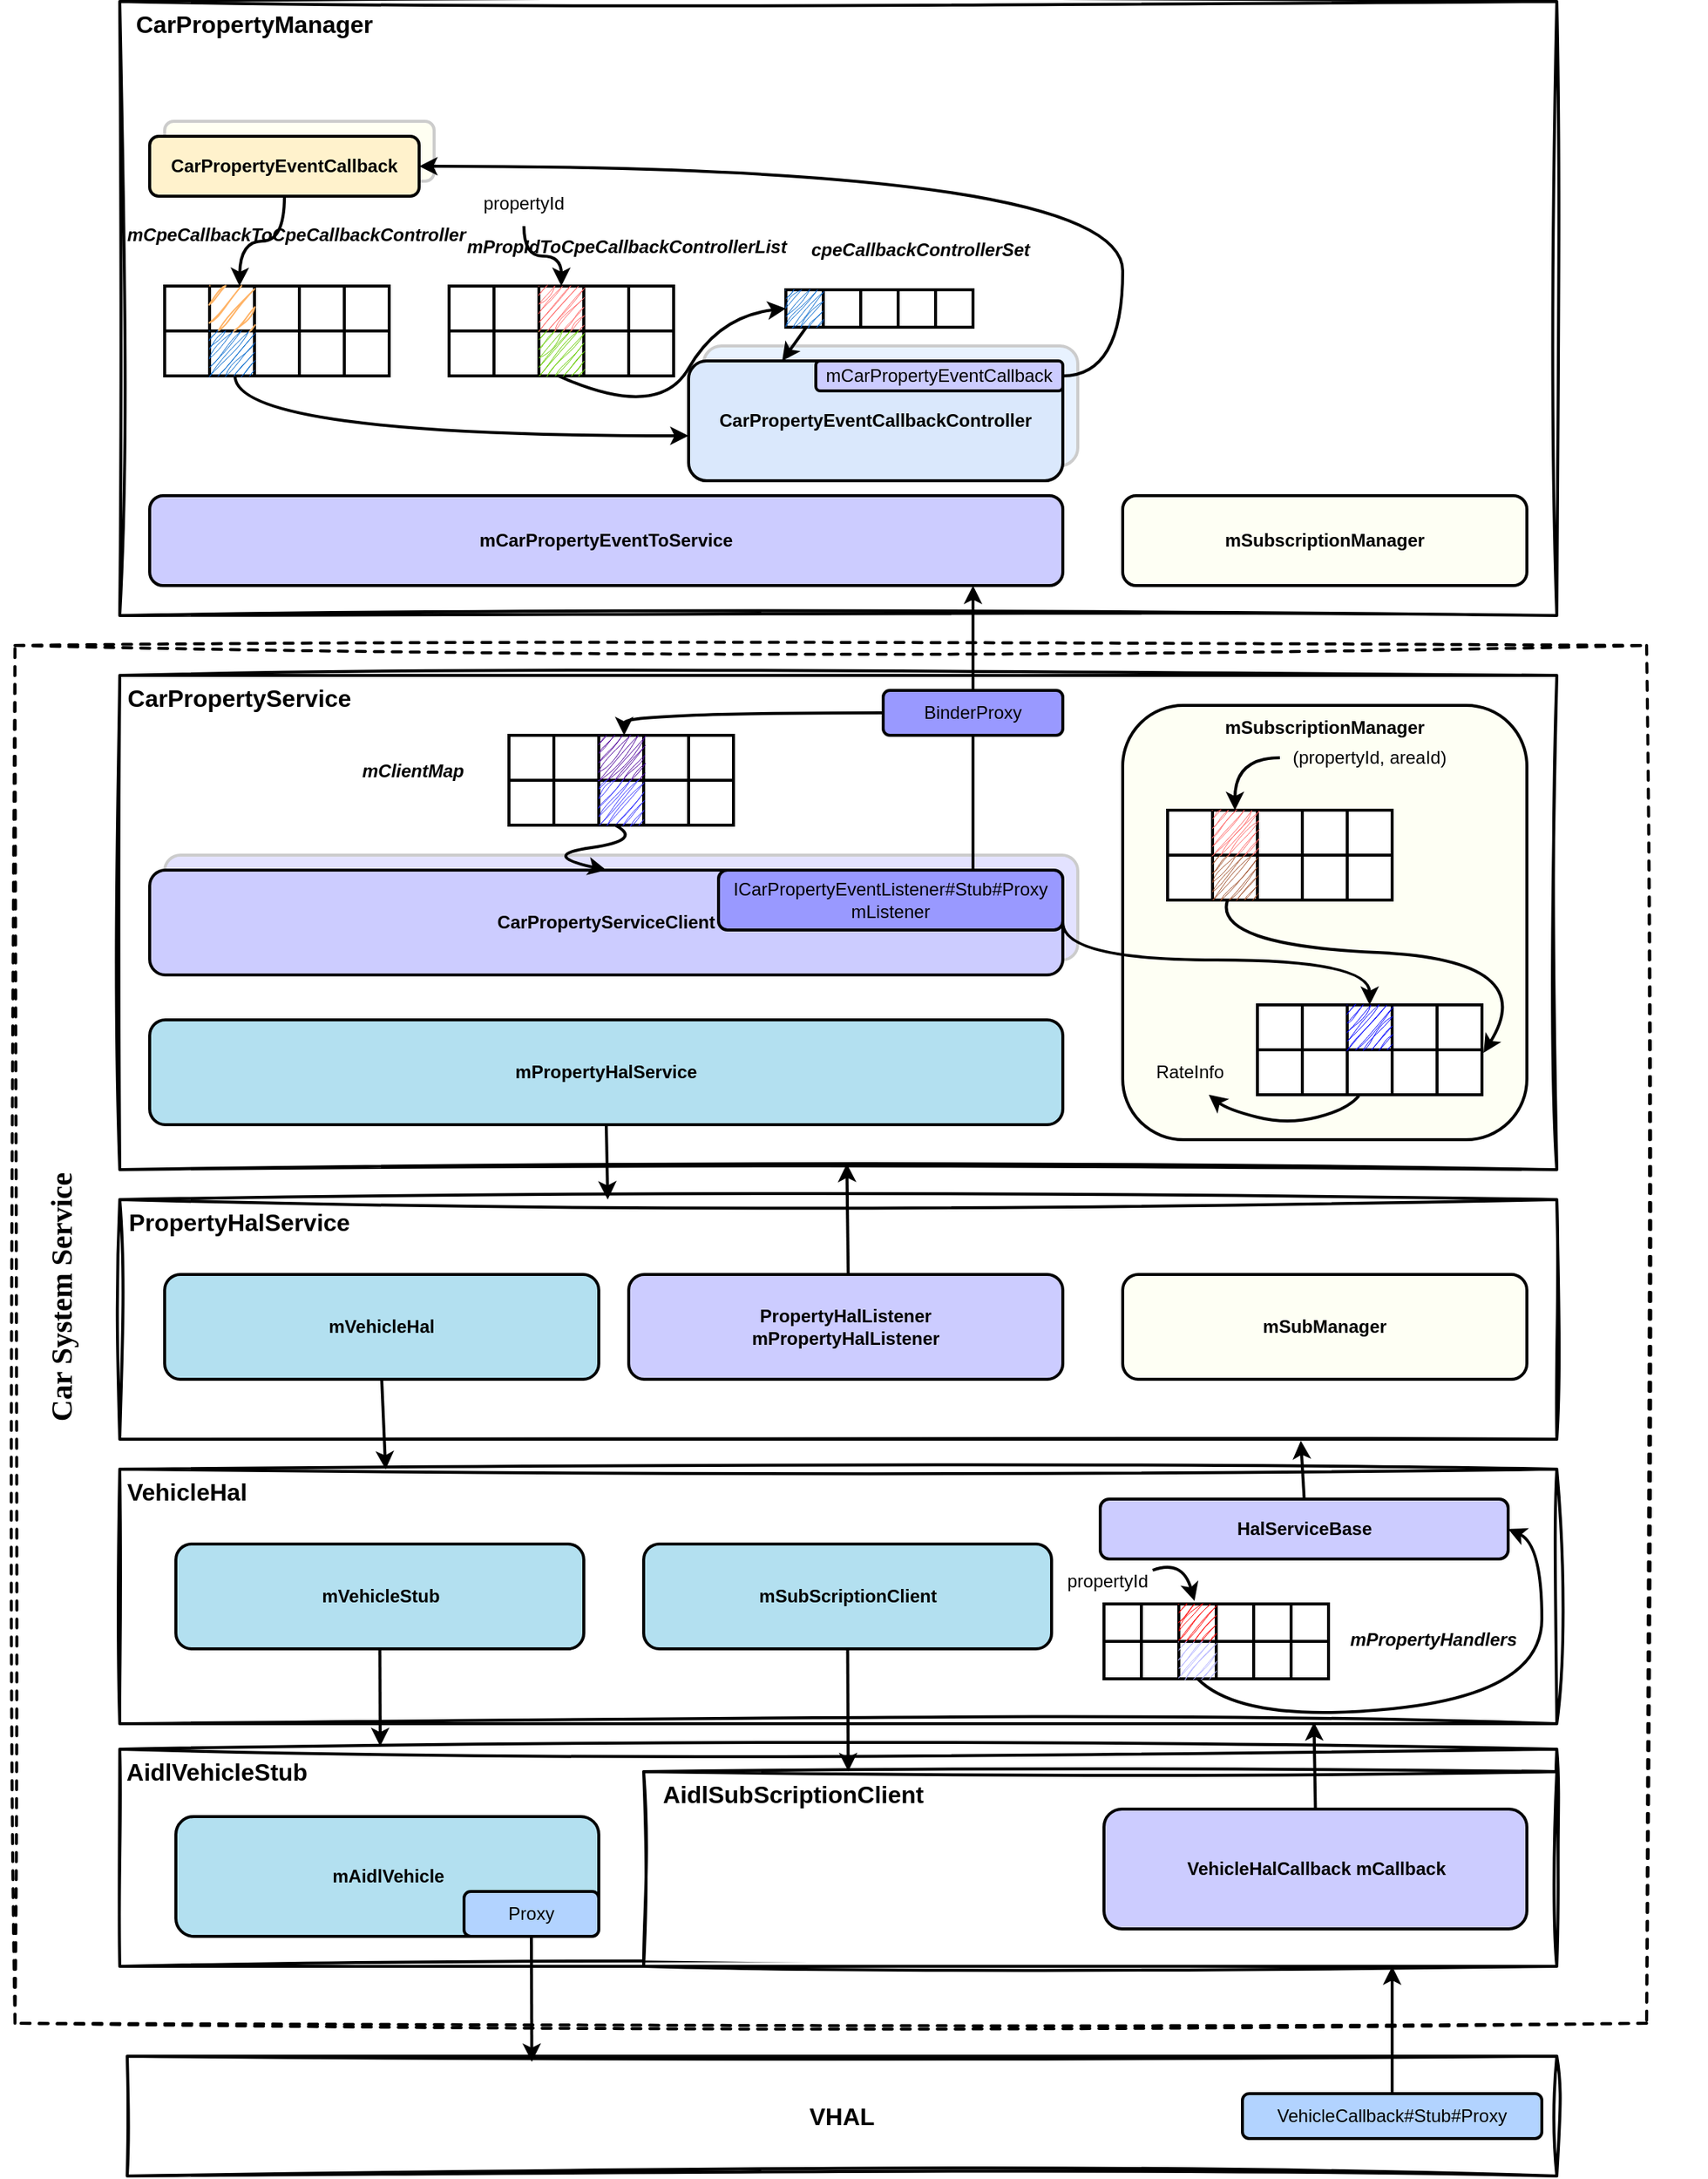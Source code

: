 <mxfile>
    <diagram id="mRYMMNfJD3ySU0g_YPGR" name="第 1 页">
        <mxGraphModel dx="2804" dy="2793" grid="1" gridSize="10" guides="1" tooltips="1" connect="1" arrows="1" fold="1" page="1" pageScale="1" pageWidth="1169" pageHeight="1654" math="0" shadow="0">
            <root>
                <mxCell id="0"/>
                <mxCell id="1" parent="0"/>
                <mxCell id="134" value="" style="rounded=0;whiteSpace=wrap;html=1;strokeWidth=2;shadow=0;sketch=1;curveFitting=1;jiggle=2;dashed=1;" parent="1" vertex="1">
                    <mxGeometry x="-30" y="320" width="1090" height="920" as="geometry"/>
                </mxCell>
                <mxCell id="2" value="" style="rounded=0;whiteSpace=wrap;html=1;strokeWidth=2;sketch=1;curveFitting=1;jiggle=2;" parent="1" vertex="1">
                    <mxGeometry x="40" y="340" width="960" height="330" as="geometry"/>
                </mxCell>
                <mxCell id="131" value="CarPropertyServiceClient" style="rounded=1;whiteSpace=wrap;html=1;strokeWidth=2;fontStyle=1;fillColor=#E3E2FF;strokeColor=#CCCCCC;" parent="1" vertex="1">
                    <mxGeometry x="70" y="460" width="610" height="70" as="geometry"/>
                </mxCell>
                <mxCell id="3" value="" style="rounded=0;whiteSpace=wrap;html=1;strokeWidth=2;glass=0;sketch=1;curveFitting=1;jiggle=2;" parent="1" vertex="1">
                    <mxGeometry x="40" y="-110" width="960" height="410" as="geometry"/>
                </mxCell>
                <mxCell id="64" value="CarPropertyEventCallback" style="rounded=1;whiteSpace=wrap;html=1;strokeWidth=2;strokeColor=#CCCCCC;fillColor=#FFFFF2;" parent="1" vertex="1">
                    <mxGeometry x="70" y="-30" width="180" height="40" as="geometry"/>
                </mxCell>
                <mxCell id="62" value="CarPropertyEventCallbackController" style="rounded=1;whiteSpace=wrap;html=1;strokeWidth=2;strokeColor=#CCCCCC;fillColor=#E8F2FF;" parent="1" vertex="1">
                    <mxGeometry x="430" y="120" width="250" height="80" as="geometry"/>
                </mxCell>
                <mxCell id="4" value="mCarPropertyEventToService" style="rounded=1;whiteSpace=wrap;html=1;strokeWidth=2;fontStyle=1;fillColor=#CCCCFF;" parent="1" vertex="1">
                    <mxGeometry x="60" y="220" width="610" height="60" as="geometry"/>
                </mxCell>
                <mxCell id="5" value="" style="shape=table;startSize=0;container=1;collapsible=0;childLayout=tableLayout;fontSize=16;strokeWidth=2;" parent="1" vertex="1">
                    <mxGeometry x="70" y="80" width="150" height="60" as="geometry"/>
                </mxCell>
                <mxCell id="6" value="" style="shape=tableRow;horizontal=0;startSize=0;swimlaneHead=0;swimlaneBody=0;strokeColor=inherit;top=0;left=0;bottom=0;right=0;collapsible=0;dropTarget=0;fillColor=none;points=[[0,0.5],[1,0.5]];portConstraint=eastwest;fontSize=16;" parent="5" vertex="1">
                    <mxGeometry width="150" height="30" as="geometry"/>
                </mxCell>
                <mxCell id="7" value="" style="shape=partialRectangle;html=1;whiteSpace=wrap;connectable=0;strokeColor=inherit;overflow=hidden;fillColor=none;top=0;left=0;bottom=0;right=0;pointerEvents=1;fontSize=16;" parent="6" vertex="1">
                    <mxGeometry width="30" height="30" as="geometry">
                        <mxRectangle width="30" height="30" as="alternateBounds"/>
                    </mxGeometry>
                </mxCell>
                <mxCell id="8" value="" style="shape=partialRectangle;html=1;whiteSpace=wrap;connectable=0;strokeColor=default;overflow=hidden;fillColor=#FFB366;top=0;left=0;bottom=0;right=0;pointerEvents=1;fontSize=16;strokeWidth=2;sketch=1;curveFitting=1;jiggle=2;" parent="6" vertex="1">
                    <mxGeometry x="30" width="30" height="30" as="geometry">
                        <mxRectangle width="30" height="30" as="alternateBounds"/>
                    </mxGeometry>
                </mxCell>
                <mxCell id="9" value="" style="shape=partialRectangle;html=1;whiteSpace=wrap;connectable=0;strokeColor=inherit;overflow=hidden;fillColor=none;top=0;left=0;bottom=0;right=0;pointerEvents=1;fontSize=16;" parent="6" vertex="1">
                    <mxGeometry x="60" width="30" height="30" as="geometry">
                        <mxRectangle width="30" height="30" as="alternateBounds"/>
                    </mxGeometry>
                </mxCell>
                <mxCell id="18" style="shape=partialRectangle;html=1;whiteSpace=wrap;connectable=0;strokeColor=inherit;overflow=hidden;fillColor=none;top=0;left=0;bottom=0;right=0;pointerEvents=1;fontSize=16;" parent="6" vertex="1">
                    <mxGeometry x="90" width="30" height="30" as="geometry">
                        <mxRectangle width="30" height="30" as="alternateBounds"/>
                    </mxGeometry>
                </mxCell>
                <mxCell id="19" style="shape=partialRectangle;html=1;whiteSpace=wrap;connectable=0;strokeColor=inherit;overflow=hidden;fillColor=none;top=0;left=0;bottom=0;right=0;pointerEvents=1;fontSize=16;" parent="6" vertex="1">
                    <mxGeometry x="120" width="30" height="30" as="geometry">
                        <mxRectangle width="30" height="30" as="alternateBounds"/>
                    </mxGeometry>
                </mxCell>
                <mxCell id="21" style="shape=tableRow;horizontal=0;startSize=0;swimlaneHead=0;swimlaneBody=0;strokeColor=inherit;top=0;left=0;bottom=0;right=0;collapsible=0;dropTarget=0;fillColor=none;points=[[0,0.5],[1,0.5]];portConstraint=eastwest;fontSize=16;" parent="5" vertex="1">
                    <mxGeometry y="30" width="150" height="30" as="geometry"/>
                </mxCell>
                <mxCell id="22" style="shape=partialRectangle;html=1;whiteSpace=wrap;connectable=0;strokeColor=inherit;overflow=hidden;fillColor=none;top=0;left=0;bottom=0;right=0;pointerEvents=1;fontSize=16;" parent="21" vertex="1">
                    <mxGeometry width="30" height="30" as="geometry">
                        <mxRectangle width="30" height="30" as="alternateBounds"/>
                    </mxGeometry>
                </mxCell>
                <mxCell id="23" style="shape=partialRectangle;html=1;whiteSpace=wrap;connectable=0;strokeColor=#6c8ebf;overflow=hidden;fillColor=#0066CC;top=0;left=0;bottom=0;right=0;pointerEvents=1;fontSize=16;sketch=1;curveFitting=1;jiggle=2;" parent="21" vertex="1">
                    <mxGeometry x="30" width="30" height="30" as="geometry">
                        <mxRectangle width="30" height="30" as="alternateBounds"/>
                    </mxGeometry>
                </mxCell>
                <mxCell id="24" style="shape=partialRectangle;html=1;whiteSpace=wrap;connectable=0;strokeColor=inherit;overflow=hidden;fillColor=none;top=0;left=0;bottom=0;right=0;pointerEvents=1;fontSize=16;" parent="21" vertex="1">
                    <mxGeometry x="60" width="30" height="30" as="geometry">
                        <mxRectangle width="30" height="30" as="alternateBounds"/>
                    </mxGeometry>
                </mxCell>
                <mxCell id="25" style="shape=partialRectangle;html=1;whiteSpace=wrap;connectable=0;strokeColor=inherit;overflow=hidden;fillColor=none;top=0;left=0;bottom=0;right=0;pointerEvents=1;fontSize=16;" parent="21" vertex="1">
                    <mxGeometry x="90" width="30" height="30" as="geometry">
                        <mxRectangle width="30" height="30" as="alternateBounds"/>
                    </mxGeometry>
                </mxCell>
                <mxCell id="26" style="shape=partialRectangle;html=1;whiteSpace=wrap;connectable=0;strokeColor=inherit;overflow=hidden;fillColor=none;top=0;left=0;bottom=0;right=0;pointerEvents=1;fontSize=16;" parent="21" vertex="1">
                    <mxGeometry x="120" width="30" height="30" as="geometry">
                        <mxRectangle width="30" height="30" as="alternateBounds"/>
                    </mxGeometry>
                </mxCell>
                <mxCell id="27" value="" style="shape=table;startSize=0;container=1;collapsible=0;childLayout=tableLayout;fontSize=16;strokeWidth=2;" parent="1" vertex="1">
                    <mxGeometry x="260" y="80" width="150" height="60" as="geometry"/>
                </mxCell>
                <mxCell id="28" value="" style="shape=tableRow;horizontal=0;startSize=0;swimlaneHead=0;swimlaneBody=0;strokeColor=inherit;top=0;left=0;bottom=0;right=0;collapsible=0;dropTarget=0;fillColor=none;points=[[0,0.5],[1,0.5]];portConstraint=eastwest;fontSize=16;" parent="27" vertex="1">
                    <mxGeometry width="150" height="30" as="geometry"/>
                </mxCell>
                <mxCell id="29" value="" style="shape=partialRectangle;html=1;whiteSpace=wrap;connectable=0;strokeColor=inherit;overflow=hidden;fillColor=none;top=0;left=0;bottom=0;right=0;pointerEvents=1;fontSize=16;" parent="28" vertex="1">
                    <mxGeometry width="30" height="30" as="geometry">
                        <mxRectangle width="30" height="30" as="alternateBounds"/>
                    </mxGeometry>
                </mxCell>
                <mxCell id="30" value="" style="shape=partialRectangle;html=1;whiteSpace=wrap;connectable=0;strokeColor=inherit;overflow=hidden;fillColor=none;top=0;left=0;bottom=0;right=0;pointerEvents=1;fontSize=16;" parent="28" vertex="1">
                    <mxGeometry x="30" width="30" height="30" as="geometry">
                        <mxRectangle width="30" height="30" as="alternateBounds"/>
                    </mxGeometry>
                </mxCell>
                <mxCell id="31" value="" style="shape=partialRectangle;html=1;whiteSpace=wrap;connectable=0;strokeColor=#000000;overflow=hidden;fillColor=#FF6666;top=0;left=0;bottom=0;right=0;pointerEvents=1;fontSize=16;sketch=1;curveFitting=1;jiggle=2;" parent="28" vertex="1">
                    <mxGeometry x="60" width="30" height="30" as="geometry">
                        <mxRectangle width="30" height="30" as="alternateBounds"/>
                    </mxGeometry>
                </mxCell>
                <mxCell id="32" style="shape=partialRectangle;html=1;whiteSpace=wrap;connectable=0;strokeColor=inherit;overflow=hidden;fillColor=none;top=0;left=0;bottom=0;right=0;pointerEvents=1;fontSize=16;" parent="28" vertex="1">
                    <mxGeometry x="90" width="30" height="30" as="geometry">
                        <mxRectangle width="30" height="30" as="alternateBounds"/>
                    </mxGeometry>
                </mxCell>
                <mxCell id="33" style="shape=partialRectangle;html=1;whiteSpace=wrap;connectable=0;strokeColor=inherit;overflow=hidden;fillColor=none;top=0;left=0;bottom=0;right=0;pointerEvents=1;fontSize=16;" parent="28" vertex="1">
                    <mxGeometry x="120" width="30" height="30" as="geometry">
                        <mxRectangle width="30" height="30" as="alternateBounds"/>
                    </mxGeometry>
                </mxCell>
                <mxCell id="34" style="shape=tableRow;horizontal=0;startSize=0;swimlaneHead=0;swimlaneBody=0;strokeColor=inherit;top=0;left=0;bottom=0;right=0;collapsible=0;dropTarget=0;fillColor=none;points=[[0,0.5],[1,0.5]];portConstraint=eastwest;fontSize=16;" parent="27" vertex="1">
                    <mxGeometry y="30" width="150" height="30" as="geometry"/>
                </mxCell>
                <mxCell id="35" style="shape=partialRectangle;html=1;whiteSpace=wrap;connectable=0;strokeColor=inherit;overflow=hidden;fillColor=none;top=0;left=0;bottom=0;right=0;pointerEvents=1;fontSize=16;" parent="34" vertex="1">
                    <mxGeometry width="30" height="30" as="geometry">
                        <mxRectangle width="30" height="30" as="alternateBounds"/>
                    </mxGeometry>
                </mxCell>
                <mxCell id="36" style="shape=partialRectangle;html=1;whiteSpace=wrap;connectable=0;strokeColor=inherit;overflow=hidden;fillColor=none;top=0;left=0;bottom=0;right=0;pointerEvents=1;fontSize=16;" parent="34" vertex="1">
                    <mxGeometry x="30" width="30" height="30" as="geometry">
                        <mxRectangle width="30" height="30" as="alternateBounds"/>
                    </mxGeometry>
                </mxCell>
                <mxCell id="37" style="shape=partialRectangle;html=1;whiteSpace=wrap;connectable=0;strokeColor=inherit;overflow=hidden;fillColor=#66CC00;top=0;left=0;bottom=0;right=0;pointerEvents=1;fontSize=16;sketch=1;curveFitting=1;jiggle=2;" parent="34" vertex="1">
                    <mxGeometry x="60" width="30" height="30" as="geometry">
                        <mxRectangle width="30" height="30" as="alternateBounds"/>
                    </mxGeometry>
                </mxCell>
                <mxCell id="38" style="shape=partialRectangle;html=1;whiteSpace=wrap;connectable=0;strokeColor=inherit;overflow=hidden;fillColor=none;top=0;left=0;bottom=0;right=0;pointerEvents=1;fontSize=16;" parent="34" vertex="1">
                    <mxGeometry x="90" width="30" height="30" as="geometry">
                        <mxRectangle width="30" height="30" as="alternateBounds"/>
                    </mxGeometry>
                </mxCell>
                <mxCell id="39" style="shape=partialRectangle;html=1;whiteSpace=wrap;connectable=0;strokeColor=inherit;overflow=hidden;fillColor=none;top=0;left=0;bottom=0;right=0;pointerEvents=1;fontSize=16;" parent="34" vertex="1">
                    <mxGeometry x="120" width="30" height="30" as="geometry">
                        <mxRectangle width="30" height="30" as="alternateBounds"/>
                    </mxGeometry>
                </mxCell>
                <mxCell id="40" value="" style="shape=table;startSize=0;container=1;collapsible=0;childLayout=tableLayout;fontSize=16;strokeWidth=2;" parent="1" vertex="1">
                    <mxGeometry x="485" y="82.5" width="125" height="25" as="geometry"/>
                </mxCell>
                <mxCell id="41" value="" style="shape=tableRow;horizontal=0;startSize=0;swimlaneHead=0;swimlaneBody=0;strokeColor=inherit;top=0;left=0;bottom=0;right=0;collapsible=0;dropTarget=0;fillColor=none;points=[[0,0.5],[1,0.5]];portConstraint=eastwest;fontSize=16;" parent="40" vertex="1">
                    <mxGeometry width="125" height="25" as="geometry"/>
                </mxCell>
                <mxCell id="42" value="" style="shape=partialRectangle;html=1;whiteSpace=wrap;connectable=0;strokeColor=#6c8ebf;overflow=hidden;fillColor=#0066CC;top=0;left=0;bottom=0;right=0;pointerEvents=1;fontSize=16;sketch=1;curveFitting=1;jiggle=2;" parent="41" vertex="1">
                    <mxGeometry width="25" height="25" as="geometry">
                        <mxRectangle width="25" height="25" as="alternateBounds"/>
                    </mxGeometry>
                </mxCell>
                <mxCell id="43" value="" style="shape=partialRectangle;html=1;whiteSpace=wrap;connectable=0;strokeColor=inherit;overflow=hidden;fillColor=none;top=0;left=0;bottom=0;right=0;pointerEvents=1;fontSize=16;" parent="41" vertex="1">
                    <mxGeometry x="25" width="25" height="25" as="geometry">
                        <mxRectangle width="25" height="25" as="alternateBounds"/>
                    </mxGeometry>
                </mxCell>
                <mxCell id="44" value="" style="shape=partialRectangle;html=1;whiteSpace=wrap;connectable=0;strokeColor=inherit;overflow=hidden;fillColor=none;top=0;left=0;bottom=0;right=0;pointerEvents=1;fontSize=16;" parent="41" vertex="1">
                    <mxGeometry x="50" width="25" height="25" as="geometry">
                        <mxRectangle width="25" height="25" as="alternateBounds"/>
                    </mxGeometry>
                </mxCell>
                <mxCell id="45" style="shape=partialRectangle;html=1;whiteSpace=wrap;connectable=0;strokeColor=inherit;overflow=hidden;fillColor=none;top=0;left=0;bottom=0;right=0;pointerEvents=1;fontSize=16;" parent="41" vertex="1">
                    <mxGeometry x="75" width="25" height="25" as="geometry">
                        <mxRectangle width="25" height="25" as="alternateBounds"/>
                    </mxGeometry>
                </mxCell>
                <mxCell id="46" style="shape=partialRectangle;html=1;whiteSpace=wrap;connectable=0;strokeColor=inherit;overflow=hidden;fillColor=none;top=0;left=0;bottom=0;right=0;pointerEvents=1;fontSize=16;" parent="41" vertex="1">
                    <mxGeometry x="100" width="25" height="25" as="geometry">
                        <mxRectangle width="25" height="25" as="alternateBounds"/>
                    </mxGeometry>
                </mxCell>
                <mxCell id="67" style="edgeStyle=orthogonalEdgeStyle;html=1;exitX=1;exitY=0.5;exitDx=0;exitDy=0;entryX=1;entryY=0.5;entryDx=0;entryDy=0;curved=1;strokeWidth=2;" parent="1" source="202" target="54" edge="1">
                    <mxGeometry relative="1" as="geometry">
                        <Array as="points">
                            <mxPoint x="710" y="140"/>
                            <mxPoint x="710"/>
                        </Array>
                    </mxGeometry>
                </mxCell>
                <mxCell id="53" value="CarPropertyEventCallbackController" style="rounded=1;whiteSpace=wrap;html=1;strokeWidth=2;shadow=0;fillColor=#dae8fc;strokeColor=#000000;fontStyle=1" parent="1" vertex="1">
                    <mxGeometry x="420" y="130" width="250" height="80" as="geometry"/>
                </mxCell>
                <mxCell id="54" value="CarPropertyEventCallback" style="rounded=1;whiteSpace=wrap;html=1;strokeWidth=2;fillColor=#fff2cc;strokeColor=#000000;fontStyle=1" parent="1" vertex="1">
                    <mxGeometry x="60" y="-20" width="180" height="40" as="geometry"/>
                </mxCell>
                <mxCell id="55" style="edgeStyle=orthogonalEdgeStyle;html=1;exitX=0.5;exitY=1;exitDx=0;exitDy=0;curved=1;strokeWidth=2;" parent="1" source="54" edge="1">
                    <mxGeometry relative="1" as="geometry">
                        <mxPoint x="120" y="80" as="targetPoint"/>
                    </mxGeometry>
                </mxCell>
                <mxCell id="57" value="" style="endArrow=classic;html=1;edgeStyle=orthogonalEdgeStyle;curved=1;strokeWidth=2;" parent="1" edge="1">
                    <mxGeometry width="50" height="50" relative="1" as="geometry">
                        <mxPoint x="117" y="140" as="sourcePoint"/>
                        <mxPoint x="420" y="180" as="targetPoint"/>
                        <Array as="points">
                            <mxPoint x="117" y="180"/>
                        </Array>
                    </mxGeometry>
                </mxCell>
                <mxCell id="58" value="" style="curved=1;endArrow=classic;html=1;entryX=0;entryY=0.5;entryDx=0;entryDy=0;strokeWidth=2;" parent="1" target="41" edge="1">
                    <mxGeometry width="50" height="50" relative="1" as="geometry">
                        <mxPoint x="333" y="140" as="sourcePoint"/>
                        <mxPoint x="870" y="330" as="targetPoint"/>
                        <Array as="points">
                            <mxPoint x="400" y="170"/>
                            <mxPoint x="440" y="100"/>
                        </Array>
                    </mxGeometry>
                </mxCell>
                <mxCell id="61" style="edgeStyle=orthogonalEdgeStyle;html=1;exitX=0.5;exitY=1;exitDx=0;exitDy=0;entryX=0.5;entryY=0;entryDx=0;entryDy=0;strokeWidth=2;curved=1;" parent="1" source="60" target="27" edge="1">
                    <mxGeometry relative="1" as="geometry"/>
                </mxCell>
                <mxCell id="60" value="propertyId" style="text;html=1;align=center;verticalAlign=middle;whiteSpace=wrap;rounded=0;fontSize=12;" parent="1" vertex="1">
                    <mxGeometry x="280" y="10" width="60" height="30" as="geometry"/>
                </mxCell>
                <mxCell id="69" value="CarPropertyServiceClient" style="rounded=1;whiteSpace=wrap;html=1;strokeWidth=2;fontStyle=1;fillColor=#CCCCFF;" parent="1" vertex="1">
                    <mxGeometry x="60" y="470" width="610" height="70" as="geometry"/>
                </mxCell>
                <mxCell id="71" value="" style="rounded=1;whiteSpace=wrap;html=1;strokeWidth=2;fillColor=#FEFFF4;" parent="1" vertex="1">
                    <mxGeometry x="710" y="360" width="270" height="290" as="geometry"/>
                </mxCell>
                <mxCell id="72" value="mSubscriptionManager" style="rounded=1;whiteSpace=wrap;html=1;strokeWidth=2;fontStyle=1;fillColor=#FEFFF4;" parent="1" vertex="1">
                    <mxGeometry x="710" y="220" width="270" height="60" as="geometry"/>
                </mxCell>
                <mxCell id="73" value="&lt;span style=&quot;color: rgb(0, 0, 0);&quot;&gt;mSubscriptionManager&lt;/span&gt;" style="text;html=1;align=center;verticalAlign=middle;whiteSpace=wrap;rounded=0;fontStyle=1" parent="1" vertex="1">
                    <mxGeometry x="765" y="360" width="160" height="30" as="geometry"/>
                </mxCell>
                <mxCell id="74" value="" style="shape=table;startSize=0;container=1;collapsible=0;childLayout=tableLayout;fontSize=16;strokeWidth=2;" parent="1" vertex="1">
                    <mxGeometry x="740" y="430" width="150" height="60" as="geometry"/>
                </mxCell>
                <mxCell id="75" value="" style="shape=tableRow;horizontal=0;startSize=0;swimlaneHead=0;swimlaneBody=0;strokeColor=inherit;top=0;left=0;bottom=0;right=0;collapsible=0;dropTarget=0;fillColor=none;points=[[0,0.5],[1,0.5]];portConstraint=eastwest;fontSize=16;" parent="74" vertex="1">
                    <mxGeometry width="150" height="30" as="geometry"/>
                </mxCell>
                <mxCell id="76" value="" style="shape=partialRectangle;html=1;whiteSpace=wrap;connectable=0;strokeColor=inherit;overflow=hidden;fillColor=none;top=0;left=0;bottom=0;right=0;pointerEvents=1;fontSize=16;" parent="75" vertex="1">
                    <mxGeometry width="30" height="30" as="geometry">
                        <mxRectangle width="30" height="30" as="alternateBounds"/>
                    </mxGeometry>
                </mxCell>
                <mxCell id="77" value="&lt;span style=&quot;font-family: monospace; font-size: 0px; text-align: start; text-wrap-mode: nowrap;&quot;&gt;%3CmxGraphModel%3E%3Croot%3E%3CmxCell%20id%3D%220%22%2F%3E%3CmxCell%20id%3D%221%22%20parent%3D%220%22%2F%3E%3CmxCell%20id%3D%222%22%20value%3D%22%22%20style%3D%22shape%3DpartialRectangle%3Bhtml%3D1%3BwhiteSpace%3Dwrap%3Bconnectable%3D0%3BstrokeColor%3D%23000000%3Boverflow%3Dhidden%3BfillColor%3D%23FF6666%3Btop%3D0%3Bleft%3D0%3Bbottom%3D0%3Bright%3D0%3BpointerEvents%3D1%3BfontSize%3D16%3Bsketch%3D1%3BcurveFitting%3D1%3Bjiggle%3D2%3B%22%20vertex%3D%221%22%20parent%3D%221%22%3E%3CmxGeometry%20x%3D%22320%22%20y%3D%2280%22%20width%3D%2230%22%20height%3D%2230%22%20as%3D%22geometry%22%3E%3CmxRectangle%20width%3D%2230%22%20height%3D%2230%22%20as%3D%22alternateBounds%22%2F%3E%3C%2FmxGeometry%3E%3C%2FmxCell%3E%3C%2Froot%3E%3C%2FmxGraphModel%3E&lt;/span&gt;" style="shape=partialRectangle;html=1;whiteSpace=wrap;connectable=0;strokeColor=inherit;overflow=hidden;fillColor=#FF6666;top=0;left=0;bottom=0;right=0;pointerEvents=1;fontSize=16;sketch=1;curveFitting=1;jiggle=2;" parent="75" vertex="1">
                    <mxGeometry x="30" width="30" height="30" as="geometry">
                        <mxRectangle width="30" height="30" as="alternateBounds"/>
                    </mxGeometry>
                </mxCell>
                <mxCell id="78" value="" style="shape=partialRectangle;html=1;whiteSpace=wrap;connectable=0;strokeColor=inherit;overflow=hidden;fillColor=none;top=0;left=0;bottom=0;right=0;pointerEvents=1;fontSize=16;" parent="75" vertex="1">
                    <mxGeometry x="60" width="30" height="30" as="geometry">
                        <mxRectangle width="30" height="30" as="alternateBounds"/>
                    </mxGeometry>
                </mxCell>
                <mxCell id="79" style="shape=partialRectangle;html=1;whiteSpace=wrap;connectable=0;strokeColor=inherit;overflow=hidden;fillColor=none;top=0;left=0;bottom=0;right=0;pointerEvents=1;fontSize=16;" parent="75" vertex="1">
                    <mxGeometry x="90" width="30" height="30" as="geometry">
                        <mxRectangle width="30" height="30" as="alternateBounds"/>
                    </mxGeometry>
                </mxCell>
                <mxCell id="80" style="shape=partialRectangle;html=1;whiteSpace=wrap;connectable=0;strokeColor=inherit;overflow=hidden;fillColor=none;top=0;left=0;bottom=0;right=0;pointerEvents=1;fontSize=16;" parent="75" vertex="1">
                    <mxGeometry x="120" width="30" height="30" as="geometry">
                        <mxRectangle width="30" height="30" as="alternateBounds"/>
                    </mxGeometry>
                </mxCell>
                <mxCell id="81" style="shape=tableRow;horizontal=0;startSize=0;swimlaneHead=0;swimlaneBody=0;strokeColor=inherit;top=0;left=0;bottom=0;right=0;collapsible=0;dropTarget=0;fillColor=none;points=[[0,0.5],[1,0.5]];portConstraint=eastwest;fontSize=16;" parent="74" vertex="1">
                    <mxGeometry y="30" width="150" height="30" as="geometry"/>
                </mxCell>
                <mxCell id="82" style="shape=partialRectangle;html=1;whiteSpace=wrap;connectable=0;strokeColor=inherit;overflow=hidden;fillColor=none;top=0;left=0;bottom=0;right=0;pointerEvents=1;fontSize=16;" parent="81" vertex="1">
                    <mxGeometry width="30" height="30" as="geometry">
                        <mxRectangle width="30" height="30" as="alternateBounds"/>
                    </mxGeometry>
                </mxCell>
                <mxCell id="83" style="shape=partialRectangle;html=1;whiteSpace=wrap;connectable=0;strokeColor=#6D1F00;overflow=hidden;fillColor=#a0522d;top=0;left=0;bottom=0;right=0;pointerEvents=1;fontSize=16;fontColor=#ffffff;sketch=1;curveFitting=1;jiggle=2;" parent="81" vertex="1">
                    <mxGeometry x="30" width="30" height="30" as="geometry">
                        <mxRectangle width="30" height="30" as="alternateBounds"/>
                    </mxGeometry>
                </mxCell>
                <mxCell id="84" style="shape=partialRectangle;html=1;whiteSpace=wrap;connectable=0;strokeColor=inherit;overflow=hidden;fillColor=none;top=0;left=0;bottom=0;right=0;pointerEvents=1;fontSize=16;" parent="81" vertex="1">
                    <mxGeometry x="60" width="30" height="30" as="geometry">
                        <mxRectangle width="30" height="30" as="alternateBounds"/>
                    </mxGeometry>
                </mxCell>
                <mxCell id="85" style="shape=partialRectangle;html=1;whiteSpace=wrap;connectable=0;strokeColor=inherit;overflow=hidden;fillColor=none;top=0;left=0;bottom=0;right=0;pointerEvents=1;fontSize=16;" parent="81" vertex="1">
                    <mxGeometry x="90" width="30" height="30" as="geometry">
                        <mxRectangle width="30" height="30" as="alternateBounds"/>
                    </mxGeometry>
                </mxCell>
                <mxCell id="86" style="shape=partialRectangle;html=1;whiteSpace=wrap;connectable=0;strokeColor=inherit;overflow=hidden;fillColor=none;top=0;left=0;bottom=0;right=0;pointerEvents=1;fontSize=16;" parent="81" vertex="1">
                    <mxGeometry x="120" width="30" height="30" as="geometry">
                        <mxRectangle width="30" height="30" as="alternateBounds"/>
                    </mxGeometry>
                </mxCell>
                <mxCell id="87" value="" style="shape=table;startSize=0;container=1;collapsible=0;childLayout=tableLayout;fontSize=16;strokeWidth=2;" parent="1" vertex="1">
                    <mxGeometry x="800" y="560" width="150" height="60" as="geometry"/>
                </mxCell>
                <mxCell id="88" value="" style="shape=tableRow;horizontal=0;startSize=0;swimlaneHead=0;swimlaneBody=0;strokeColor=inherit;top=0;left=0;bottom=0;right=0;collapsible=0;dropTarget=0;fillColor=none;points=[[0,0.5],[1,0.5]];portConstraint=eastwest;fontSize=16;" parent="87" vertex="1">
                    <mxGeometry width="150" height="30" as="geometry"/>
                </mxCell>
                <mxCell id="89" value="" style="shape=partialRectangle;html=1;whiteSpace=wrap;connectable=0;strokeColor=inherit;overflow=hidden;fillColor=none;top=0;left=0;bottom=0;right=0;pointerEvents=1;fontSize=16;" parent="88" vertex="1">
                    <mxGeometry width="30" height="30" as="geometry">
                        <mxRectangle width="30" height="30" as="alternateBounds"/>
                    </mxGeometry>
                </mxCell>
                <mxCell id="90" value="" style="shape=partialRectangle;html=1;whiteSpace=wrap;connectable=0;strokeColor=inherit;overflow=hidden;fillColor=none;top=0;left=0;bottom=0;right=0;pointerEvents=1;fontSize=16;" parent="88" vertex="1">
                    <mxGeometry x="30" width="30" height="30" as="geometry">
                        <mxRectangle width="30" height="30" as="alternateBounds"/>
                    </mxGeometry>
                </mxCell>
                <mxCell id="91" value="" style="shape=partialRectangle;html=1;whiteSpace=wrap;connectable=0;strokeColor=#432D57;overflow=hidden;fillColor=#0000FF;top=0;left=0;bottom=0;right=0;pointerEvents=1;fontSize=16;fontColor=#ffffff;sketch=1;curveFitting=1;jiggle=2;" parent="88" vertex="1">
                    <mxGeometry x="60" width="30" height="30" as="geometry">
                        <mxRectangle width="30" height="30" as="alternateBounds"/>
                    </mxGeometry>
                </mxCell>
                <mxCell id="92" style="shape=partialRectangle;html=1;whiteSpace=wrap;connectable=0;strokeColor=inherit;overflow=hidden;fillColor=none;top=0;left=0;bottom=0;right=0;pointerEvents=1;fontSize=16;" parent="88" vertex="1">
                    <mxGeometry x="90" width="30" height="30" as="geometry">
                        <mxRectangle width="30" height="30" as="alternateBounds"/>
                    </mxGeometry>
                </mxCell>
                <mxCell id="93" style="shape=partialRectangle;html=1;whiteSpace=wrap;connectable=0;strokeColor=inherit;overflow=hidden;fillColor=none;top=0;left=0;bottom=0;right=0;pointerEvents=1;fontSize=16;" parent="88" vertex="1">
                    <mxGeometry x="120" width="30" height="30" as="geometry">
                        <mxRectangle width="30" height="30" as="alternateBounds"/>
                    </mxGeometry>
                </mxCell>
                <mxCell id="94" style="shape=tableRow;horizontal=0;startSize=0;swimlaneHead=0;swimlaneBody=0;strokeColor=inherit;top=0;left=0;bottom=0;right=0;collapsible=0;dropTarget=0;fillColor=none;points=[[0,0.5],[1,0.5]];portConstraint=eastwest;fontSize=16;" parent="87" vertex="1">
                    <mxGeometry y="30" width="150" height="30" as="geometry"/>
                </mxCell>
                <mxCell id="95" style="shape=partialRectangle;html=1;whiteSpace=wrap;connectable=0;strokeColor=inherit;overflow=hidden;fillColor=none;top=0;left=0;bottom=0;right=0;pointerEvents=1;fontSize=16;" parent="94" vertex="1">
                    <mxGeometry width="30" height="30" as="geometry">
                        <mxRectangle width="30" height="30" as="alternateBounds"/>
                    </mxGeometry>
                </mxCell>
                <mxCell id="96" style="shape=partialRectangle;html=1;whiteSpace=wrap;connectable=0;strokeColor=inherit;overflow=hidden;fillColor=none;top=0;left=0;bottom=0;right=0;pointerEvents=1;fontSize=16;" parent="94" vertex="1">
                    <mxGeometry x="30" width="30" height="30" as="geometry">
                        <mxRectangle width="30" height="30" as="alternateBounds"/>
                    </mxGeometry>
                </mxCell>
                <mxCell id="97" style="shape=partialRectangle;html=1;whiteSpace=wrap;connectable=0;strokeColor=inherit;overflow=hidden;fillColor=none;top=0;left=0;bottom=0;right=0;pointerEvents=1;fontSize=16;" parent="94" vertex="1">
                    <mxGeometry x="60" width="30" height="30" as="geometry">
                        <mxRectangle width="30" height="30" as="alternateBounds"/>
                    </mxGeometry>
                </mxCell>
                <mxCell id="98" style="shape=partialRectangle;html=1;whiteSpace=wrap;connectable=0;strokeColor=inherit;overflow=hidden;fillColor=none;top=0;left=0;bottom=0;right=0;pointerEvents=1;fontSize=16;" parent="94" vertex="1">
                    <mxGeometry x="90" width="30" height="30" as="geometry">
                        <mxRectangle width="30" height="30" as="alternateBounds"/>
                    </mxGeometry>
                </mxCell>
                <mxCell id="99" style="shape=partialRectangle;html=1;whiteSpace=wrap;connectable=0;strokeColor=inherit;overflow=hidden;fillColor=none;top=0;left=0;bottom=0;right=0;pointerEvents=1;fontSize=16;" parent="94" vertex="1">
                    <mxGeometry x="120" width="30" height="30" as="geometry">
                        <mxRectangle width="30" height="30" as="alternateBounds"/>
                    </mxGeometry>
                </mxCell>
                <mxCell id="100" value="" style="curved=1;endArrow=classic;html=1;entryX=1.007;entryY=1.067;entryDx=0;entryDy=0;strokeWidth=2;entryPerimeter=0;exitX=0.267;exitY=1;exitDx=0;exitDy=0;exitPerimeter=0;" parent="1" source="81" target="88" edge="1">
                    <mxGeometry width="50" height="50" relative="1" as="geometry">
                        <mxPoint x="785" y="488" as="sourcePoint"/>
                        <mxPoint x="862" y="720" as="targetPoint"/>
                        <Array as="points">
                            <mxPoint x="770" y="520"/>
                            <mxPoint x="990" y="530"/>
                        </Array>
                    </mxGeometry>
                </mxCell>
                <mxCell id="101" style="edgeStyle=orthogonalEdgeStyle;html=1;exitX=1;exitY=0.5;exitDx=0;exitDy=0;entryX=0.5;entryY=0;entryDx=0;entryDy=0;curved=1;strokeWidth=2;" parent="1" source="69" target="87" edge="1">
                    <mxGeometry relative="1" as="geometry">
                        <Array as="points">
                            <mxPoint x="670" y="530"/>
                            <mxPoint x="875" y="530"/>
                        </Array>
                    </mxGeometry>
                </mxCell>
                <mxCell id="102" value="CarPropertyManager" style="text;html=1;align=center;verticalAlign=middle;whiteSpace=wrap;rounded=0;fontSize=16;fontStyle=1;fontFamily=Helvetica;" parent="1" vertex="1">
                    <mxGeometry x="50" y="-110" width="160" height="30" as="geometry"/>
                </mxCell>
                <mxCell id="103" value="CarPropertyService" style="text;html=1;align=center;verticalAlign=middle;whiteSpace=wrap;rounded=0;fontSize=16;fontStyle=1;fontFamily=Helvetica;" parent="1" vertex="1">
                    <mxGeometry x="40" y="340" width="160" height="30" as="geometry"/>
                </mxCell>
                <mxCell id="107" value="ICarPropertyEventListener#Stub#Proxy&lt;div&gt;mListener&lt;/div&gt;" style="rounded=1;whiteSpace=wrap;html=1;strokeWidth=2;fillColor=#9999FF;" parent="1" vertex="1">
                    <mxGeometry x="440" y="470" width="230" height="40" as="geometry"/>
                </mxCell>
                <mxCell id="109" value="" style="endArrow=classic;html=1;entryX=0.5;entryY=1;entryDx=0;entryDy=0;strokeWidth=2;" parent="1" edge="1">
                    <mxGeometry width="50" height="50" relative="1" as="geometry">
                        <mxPoint x="610" y="470" as="sourcePoint"/>
                        <mxPoint x="610" y="280" as="targetPoint"/>
                    </mxGeometry>
                </mxCell>
                <mxCell id="110" style="edgeStyle=orthogonalEdgeStyle;html=1;exitX=0;exitY=0.5;exitDx=0;exitDy=0;entryX=0.5;entryY=0;entryDx=0;entryDy=0;strokeWidth=2;curved=1;" parent="1" source="111" edge="1">
                    <mxGeometry relative="1" as="geometry">
                        <mxPoint x="785" y="430" as="targetPoint"/>
                        <Array as="points">
                            <mxPoint x="785" y="395"/>
                        </Array>
                    </mxGeometry>
                </mxCell>
                <mxCell id="111" value="(propertyId, areaId)" style="text;html=1;align=center;verticalAlign=middle;whiteSpace=wrap;rounded=0;fontSize=12;" parent="1" vertex="1">
                    <mxGeometry x="815" y="380" width="120" height="30" as="geometry"/>
                </mxCell>
                <mxCell id="114" value="BinderProxy" style="rounded=1;whiteSpace=wrap;html=1;strokeWidth=2;fillColor=#9999FF;" parent="1" vertex="1">
                    <mxGeometry x="550" y="350" width="120" height="30" as="geometry"/>
                </mxCell>
                <mxCell id="115" value="" style="shape=table;startSize=0;container=1;collapsible=0;childLayout=tableLayout;fontSize=16;strokeWidth=2;" parent="1" vertex="1">
                    <mxGeometry x="300" y="380" width="150" height="60" as="geometry"/>
                </mxCell>
                <mxCell id="116" value="" style="shape=tableRow;horizontal=0;startSize=0;swimlaneHead=0;swimlaneBody=0;strokeColor=inherit;top=0;left=0;bottom=0;right=0;collapsible=0;dropTarget=0;fillColor=none;points=[[0,0.5],[1,0.5]];portConstraint=eastwest;fontSize=16;" parent="115" vertex="1">
                    <mxGeometry width="150" height="30" as="geometry"/>
                </mxCell>
                <mxCell id="117" value="" style="shape=partialRectangle;html=1;whiteSpace=wrap;connectable=0;strokeColor=inherit;overflow=hidden;fillColor=none;top=0;left=0;bottom=0;right=0;pointerEvents=1;fontSize=16;" parent="116" vertex="1">
                    <mxGeometry width="30" height="30" as="geometry">
                        <mxRectangle width="30" height="30" as="alternateBounds"/>
                    </mxGeometry>
                </mxCell>
                <mxCell id="118" value="" style="shape=partialRectangle;html=1;whiteSpace=wrap;connectable=0;strokeColor=inherit;overflow=hidden;fillColor=none;top=0;left=0;bottom=0;right=0;pointerEvents=1;fontSize=16;" parent="116" vertex="1">
                    <mxGeometry x="30" width="30" height="30" as="geometry">
                        <mxRectangle width="30" height="30" as="alternateBounds"/>
                    </mxGeometry>
                </mxCell>
                <mxCell id="119" value="" style="shape=partialRectangle;html=1;whiteSpace=wrap;connectable=0;strokeColor=#432D57;overflow=hidden;fillColor=#4C0099;top=0;left=0;bottom=0;right=0;pointerEvents=1;fontSize=16;fontColor=#ffffff;sketch=1;curveFitting=1;jiggle=2;" parent="116" vertex="1">
                    <mxGeometry x="60" width="30" height="30" as="geometry">
                        <mxRectangle width="30" height="30" as="alternateBounds"/>
                    </mxGeometry>
                </mxCell>
                <mxCell id="120" style="shape=partialRectangle;html=1;whiteSpace=wrap;connectable=0;strokeColor=inherit;overflow=hidden;fillColor=none;top=0;left=0;bottom=0;right=0;pointerEvents=1;fontSize=16;" parent="116" vertex="1">
                    <mxGeometry x="90" width="30" height="30" as="geometry">
                        <mxRectangle width="30" height="30" as="alternateBounds"/>
                    </mxGeometry>
                </mxCell>
                <mxCell id="121" style="shape=partialRectangle;html=1;whiteSpace=wrap;connectable=0;strokeColor=inherit;overflow=hidden;fillColor=none;top=0;left=0;bottom=0;right=0;pointerEvents=1;fontSize=16;" parent="116" vertex="1">
                    <mxGeometry x="120" width="30" height="30" as="geometry">
                        <mxRectangle width="30" height="30" as="alternateBounds"/>
                    </mxGeometry>
                </mxCell>
                <mxCell id="122" style="shape=tableRow;horizontal=0;startSize=0;swimlaneHead=0;swimlaneBody=0;strokeColor=inherit;top=0;left=0;bottom=0;right=0;collapsible=0;dropTarget=0;fillColor=none;points=[[0,0.5],[1,0.5]];portConstraint=eastwest;fontSize=16;" parent="115" vertex="1">
                    <mxGeometry y="30" width="150" height="30" as="geometry"/>
                </mxCell>
                <mxCell id="123" style="shape=partialRectangle;html=1;whiteSpace=wrap;connectable=0;strokeColor=inherit;overflow=hidden;fillColor=none;top=0;left=0;bottom=0;right=0;pointerEvents=1;fontSize=16;" parent="122" vertex="1">
                    <mxGeometry width="30" height="30" as="geometry">
                        <mxRectangle width="30" height="30" as="alternateBounds"/>
                    </mxGeometry>
                </mxCell>
                <mxCell id="124" style="shape=partialRectangle;html=1;whiteSpace=wrap;connectable=0;strokeColor=inherit;overflow=hidden;fillColor=none;top=0;left=0;bottom=0;right=0;pointerEvents=1;fontSize=16;" parent="122" vertex="1">
                    <mxGeometry x="30" width="30" height="30" as="geometry">
                        <mxRectangle width="30" height="30" as="alternateBounds"/>
                    </mxGeometry>
                </mxCell>
                <mxCell id="125" style="shape=partialRectangle;html=1;whiteSpace=wrap;connectable=0;strokeColor=inherit;overflow=hidden;fillColor=#3333FF;top=0;left=0;bottom=0;right=0;pointerEvents=1;fontSize=16;sketch=1;curveFitting=1;jiggle=2;" parent="122" vertex="1">
                    <mxGeometry x="60" width="30" height="30" as="geometry">
                        <mxRectangle width="30" height="30" as="alternateBounds"/>
                    </mxGeometry>
                </mxCell>
                <mxCell id="126" style="shape=partialRectangle;html=1;whiteSpace=wrap;connectable=0;strokeColor=inherit;overflow=hidden;fillColor=none;top=0;left=0;bottom=0;right=0;pointerEvents=1;fontSize=16;" parent="122" vertex="1">
                    <mxGeometry x="90" width="30" height="30" as="geometry">
                        <mxRectangle width="30" height="30" as="alternateBounds"/>
                    </mxGeometry>
                </mxCell>
                <mxCell id="127" style="shape=partialRectangle;html=1;whiteSpace=wrap;connectable=0;strokeColor=inherit;overflow=hidden;fillColor=none;top=0;left=0;bottom=0;right=0;pointerEvents=1;fontSize=16;" parent="122" vertex="1">
                    <mxGeometry x="120" width="30" height="30" as="geometry">
                        <mxRectangle width="30" height="30" as="alternateBounds"/>
                    </mxGeometry>
                </mxCell>
                <mxCell id="128" style="edgeStyle=orthogonalEdgeStyle;html=1;exitX=0;exitY=0.5;exitDx=0;exitDy=0;entryX=0.513;entryY=0;entryDx=0;entryDy=0;entryPerimeter=0;curved=1;strokeWidth=2;" parent="1" source="114" target="116" edge="1">
                    <mxGeometry relative="1" as="geometry"/>
                </mxCell>
                <mxCell id="129" value="" style="curved=1;endArrow=classic;html=1;entryX=0.5;entryY=0;entryDx=0;entryDy=0;strokeWidth=2;" parent="1" target="69" edge="1">
                    <mxGeometry width="50" height="50" relative="1" as="geometry">
                        <mxPoint x="371" y="440" as="sourcePoint"/>
                        <mxPoint x="400" y="780" as="targetPoint"/>
                        <Array as="points">
                            <mxPoint x="390" y="450"/>
                            <mxPoint x="320" y="460"/>
                        </Array>
                    </mxGeometry>
                </mxCell>
                <mxCell id="132" value="" style="rounded=0;whiteSpace=wrap;html=1;strokeWidth=2;sketch=1;curveFitting=1;jiggle=2;" parent="1" vertex="1">
                    <mxGeometry x="40" y="690" width="960" height="160" as="geometry"/>
                </mxCell>
                <mxCell id="133" value="PropertyHalService" style="text;html=1;align=center;verticalAlign=middle;whiteSpace=wrap;rounded=0;fontSize=16;fontStyle=1;fontFamily=Helvetica;" parent="1" vertex="1">
                    <mxGeometry x="40" y="690" width="160" height="30" as="geometry"/>
                </mxCell>
                <mxCell id="136" value="PropertyHalListener&lt;div&gt;mPropertyHalListener&lt;/div&gt;" style="rounded=1;whiteSpace=wrap;html=1;strokeWidth=2;fontStyle=1;fillColor=light-dark(#ccccff, #061f12);" parent="1" vertex="1">
                    <mxGeometry x="380" y="740" width="290" height="70" as="geometry"/>
                </mxCell>
                <mxCell id="137" style="edgeStyle=none;html=1;exitX=0.5;exitY=0;exitDx=0;exitDy=0;entryX=0.348;entryY=0.988;entryDx=0;entryDy=0;entryPerimeter=0;strokeWidth=2;" parent="1" edge="1">
                    <mxGeometry relative="1" as="geometry">
                        <mxPoint x="526.64" y="740" as="sourcePoint"/>
                        <mxPoint x="525.72" y="666.04" as="targetPoint"/>
                    </mxGeometry>
                </mxCell>
                <mxCell id="138" value="" style="rounded=1;whiteSpace=wrap;html=1;strokeWidth=2;fillColor=#FEFFF4;" parent="1" vertex="1">
                    <mxGeometry x="710" y="740" width="270" height="70" as="geometry"/>
                </mxCell>
                <mxCell id="139" value="&lt;span style=&quot;color: rgb(0, 0, 0);&quot;&gt;mSubManager&lt;/span&gt;" style="text;html=1;align=center;verticalAlign=middle;whiteSpace=wrap;rounded=0;fontStyle=1" parent="1" vertex="1">
                    <mxGeometry x="765" y="760" width="160" height="30" as="geometry"/>
                </mxCell>
                <mxCell id="140" value="&#xa;&lt;div style=&quot;color: #3b3b3b;background-color: #ffffff;font-family: Consolas, &#39;Courier New&#39;, monospace;font-weight: normal;font-size: 14px;line-height: 19px;white-space: pre;&quot;&gt;&lt;div&gt;&lt;span style=&quot;color: #267f99;&quot;&gt;HalServiceBase&lt;/span&gt;&lt;span style=&quot;color: #000000;&quot;&gt; &lt;/span&gt;&lt;/div&gt;&lt;/div&gt;&#xa;&#xa;" style="rounded=0;whiteSpace=wrap;html=1;strokeWidth=2;sketch=1;curveFitting=1;jiggle=2;" parent="1" vertex="1">
                    <mxGeometry x="40" y="870" width="960" height="170" as="geometry"/>
                </mxCell>
                <mxCell id="141" value="" style="rounded=0;whiteSpace=wrap;html=1;strokeWidth=2;sketch=1;curveFitting=1;jiggle=2;" parent="1" vertex="1">
                    <mxGeometry x="40" y="1056.96" width="960" height="145" as="geometry"/>
                </mxCell>
                <mxCell id="142" value="&lt;b&gt;mAidlVehicle&lt;/b&gt;" style="rounded=1;whiteSpace=wrap;html=1;fillColor=light-dark(#B3E0F0,#102629);strokeWidth=2;gradientColor=none;fillStyle=auto;" parent="1" vertex="1">
                    <mxGeometry x="77.5" y="1101.96" width="282.5" height="80" as="geometry"/>
                </mxCell>
                <mxCell id="144" value="AidlVehicleStub" style="text;html=1;align=center;verticalAlign=middle;whiteSpace=wrap;rounded=0;fontStyle=1;fontSize=16;fontFamily=Helvetica;" parent="1" vertex="1">
                    <mxGeometry x="-40" y="1056.96" width="290" height="30" as="geometry"/>
                </mxCell>
                <mxCell id="148" value="VehicleHal" style="text;html=1;align=center;verticalAlign=middle;whiteSpace=wrap;rounded=0;fontStyle=1;fontSize=16;fontFamily=Helvetica;" parent="1" vertex="1">
                    <mxGeometry x="20" y="870" width="130" height="30" as="geometry"/>
                </mxCell>
                <mxCell id="149" value="RateInfo" style="text;html=1;align=center;verticalAlign=middle;whiteSpace=wrap;rounded=0;fontSize=12;" parent="1" vertex="1">
                    <mxGeometry x="730" y="590" width="50" height="30" as="geometry"/>
                </mxCell>
                <mxCell id="150" value="" style="curved=1;endArrow=classic;html=1;entryX=0.75;entryY=1;entryDx=0;entryDy=0;strokeWidth=2;exitX=0.452;exitY=1.024;exitDx=0;exitDy=0;exitPerimeter=0;" parent="1" source="94" target="149" edge="1">
                    <mxGeometry width="50" height="50" relative="1" as="geometry">
                        <mxPoint x="730" y="670" as="sourcePoint"/>
                        <mxPoint x="901" y="772" as="targetPoint"/>
                        <Array as="points">
                            <mxPoint x="860" y="630"/>
                            <mxPoint x="820" y="640"/>
                            <mxPoint x="780" y="630"/>
                        </Array>
                    </mxGeometry>
                </mxCell>
                <mxCell id="154" value="VHAL" style="rounded=0;whiteSpace=wrap;html=1;strokeWidth=2;sketch=1;curveFitting=1;jiggle=2;fontStyle=1;fontSize=16;fontFamily=Helvetica;" parent="1" vertex="1">
                    <mxGeometry x="45" y="1261.96" width="955" height="80" as="geometry"/>
                </mxCell>
                <mxCell id="155" value="&lt;div style=&quot;line-height: 19px; white-space: pre;&quot;&gt;&lt;div&gt;&lt;span&gt;mCpeCallbackToCpeCallbackController&lt;/span&gt;&lt;/div&gt;&lt;/div&gt;" style="text;whiteSpace=wrap;html=1;labelBackgroundColor=none;fontFamily=Helvetica;fontColor=default;fontStyle=3;fontSize=12;" parent="1" vertex="1">
                    <mxGeometry x="42.5" y="30" width="300" height="40" as="geometry"/>
                </mxCell>
                <mxCell id="156" value="mPropIdToCpeCallbackControllerList" style="text;whiteSpace=wrap;html=1;fontStyle=3;fontSize=12;" parent="1" vertex="1">
                    <mxGeometry x="270" y="40" width="300" height="40" as="geometry"/>
                </mxCell>
                <mxCell id="157" value="&lt;div style=&quot;background-color: rgb(255, 255, 255); line-height: 19px; white-space: pre;&quot;&gt;&lt;div&gt;&lt;span&gt;cpeCallbackControllerSet&lt;/span&gt;&lt;/div&gt;&lt;/div&gt;" style="text;whiteSpace=wrap;html=1;fontColor=default;fontFamily=Helvetica;fontStyle=3;fontSize=12;" parent="1" vertex="1">
                    <mxGeometry x="500" y="40" width="220" height="40" as="geometry"/>
                </mxCell>
                <mxCell id="158" value="mClientMap" style="text;whiteSpace=wrap;fontStyle=3" parent="1" vertex="1">
                    <mxGeometry x="200" y="390" width="100" height="40" as="geometry"/>
                </mxCell>
                <mxCell id="159" value="Proxy" style="rounded=1;whiteSpace=wrap;html=1;strokeWidth=2;fillColor=#B2D3FF;" parent="1" vertex="1">
                    <mxGeometry x="270" y="1151.96" width="90" height="30" as="geometry"/>
                </mxCell>
                <mxCell id="160" style="edgeStyle=none;html=1;exitX=0.5;exitY=1;exitDx=0;exitDy=0;entryX=0.283;entryY=0.048;entryDx=0;entryDy=0;entryPerimeter=0;strokeWidth=2;" parent="1" source="159" target="154" edge="1">
                    <mxGeometry relative="1" as="geometry"/>
                </mxCell>
                <mxCell id="161" value="" style="rounded=0;whiteSpace=wrap;html=1;strokeWidth=2;sketch=1;curveFitting=1;jiggle=2;" parent="1" vertex="1">
                    <mxGeometry x="390" y="1071.96" width="610" height="130" as="geometry"/>
                </mxCell>
                <mxCell id="162" value="AidlSubScriptionClient" style="text;html=1;align=center;verticalAlign=middle;whiteSpace=wrap;rounded=0;fontStyle=1;fontSize=16;fontFamily=Helvetica;" parent="1" vertex="1">
                    <mxGeometry x="390" y="1071.96" width="200" height="30" as="geometry"/>
                </mxCell>
                <mxCell id="164" style="edgeStyle=none;html=1;exitX=0.5;exitY=0;exitDx=0;exitDy=0;strokeWidth=2;" parent="1" source="163" edge="1">
                    <mxGeometry relative="1" as="geometry">
                        <mxPoint x="890" y="1202" as="targetPoint"/>
                        <Array as="points"/>
                    </mxGeometry>
                </mxCell>
                <mxCell id="163" value="VehicleCallback#Stub#Proxy" style="rounded=1;whiteSpace=wrap;html=1;strokeWidth=2;fillColor=#B2D3FF;" parent="1" vertex="1">
                    <mxGeometry x="790" y="1286.96" width="200" height="30" as="geometry"/>
                </mxCell>
                <mxCell id="165" value="VehicleHalCallback mCallback" style="rounded=1;whiteSpace=wrap;html=1;fillColor=light-dark(#ccccff, #061f12);strokeWidth=2;fontStyle=1" parent="1" vertex="1">
                    <mxGeometry x="697.5" y="1096.96" width="282.5" height="80" as="geometry"/>
                </mxCell>
                <mxCell id="166" style="edgeStyle=none;html=1;exitX=0.5;exitY=0;exitDx=0;exitDy=0;entryX=0.831;entryY=0.994;entryDx=0;entryDy=0;entryPerimeter=0;strokeWidth=2;" parent="1" source="165" target="140" edge="1">
                    <mxGeometry relative="1" as="geometry">
                        <mxPoint x="813.76" y="1040" as="targetPoint"/>
                    </mxGeometry>
                </mxCell>
                <mxCell id="167" value="mVehicleStub" style="rounded=1;whiteSpace=wrap;html=1;strokeWidth=2;fontStyle=1;fillColor=light-dark(#B3E0F0,#102629);gradientColor=none;fillStyle=auto;" parent="1" vertex="1">
                    <mxGeometry x="77.5" y="920" width="272.5" height="70" as="geometry"/>
                </mxCell>
                <mxCell id="168" value="mSubScriptionClient" style="rounded=1;whiteSpace=wrap;html=1;strokeWidth=2;fontStyle=1;fillColor=light-dark(#B3E0F0,#102629);gradientColor=none;fillStyle=auto;" parent="1" vertex="1">
                    <mxGeometry x="390" y="920" width="272.5" height="70" as="geometry"/>
                </mxCell>
                <mxCell id="169" style="edgeStyle=none;html=1;exitX=0.5;exitY=1;exitDx=0;exitDy=0;strokeWidth=2;" parent="1" source="167" edge="1">
                    <mxGeometry relative="1" as="geometry">
                        <mxPoint x="214" y="1055" as="targetPoint"/>
                    </mxGeometry>
                </mxCell>
                <mxCell id="170" style="edgeStyle=none;html=1;exitX=0.5;exitY=1;exitDx=0;exitDy=0;entryX=0.224;entryY=-0.002;entryDx=0;entryDy=0;entryPerimeter=0;strokeWidth=2;" parent="1" source="168" target="161" edge="1">
                    <mxGeometry relative="1" as="geometry"/>
                </mxCell>
                <mxCell id="171" value="mVehicleHal" style="rounded=1;whiteSpace=wrap;html=1;strokeWidth=2;fontStyle=1;fillColor=light-dark(#B3E0F0,#102629);gradientColor=none;fillStyle=auto;" parent="1" vertex="1">
                    <mxGeometry x="70" y="740" width="290" height="70" as="geometry"/>
                </mxCell>
                <mxCell id="172" style="edgeStyle=none;html=1;exitX=0.5;exitY=1;exitDx=0;exitDy=0;strokeWidth=2;entryX=0.185;entryY=0.001;entryDx=0;entryDy=0;entryPerimeter=0;" parent="1" source="171" target="140" edge="1">
                    <mxGeometry relative="1" as="geometry">
                        <mxPoint x="214" y="860" as="targetPoint"/>
                    </mxGeometry>
                </mxCell>
                <mxCell id="174" value="HalServiceBase" style="rounded=1;whiteSpace=wrap;html=1;strokeWidth=2;fontStyle=1;fillColor=light-dark(#ccccff, #061f12);" parent="1" vertex="1">
                    <mxGeometry x="695" y="890" width="272.5" height="40" as="geometry"/>
                </mxCell>
                <mxCell id="175" value="mPropertyHalService" style="rounded=1;whiteSpace=wrap;html=1;strokeWidth=2;fontStyle=1;fillColor=light-dark(#B3E0F0,#102629);gradientColor=none;fillStyle=auto;" parent="1" vertex="1">
                    <mxGeometry x="60" y="570" width="610" height="70" as="geometry"/>
                </mxCell>
                <mxCell id="176" style="edgeStyle=none;html=1;exitX=0.5;exitY=1;exitDx=0;exitDy=0;strokeWidth=2;" parent="1" source="175" edge="1">
                    <mxGeometry relative="1" as="geometry">
                        <mxPoint x="366" y="690" as="targetPoint"/>
                    </mxGeometry>
                </mxCell>
                <mxCell id="177" style="edgeStyle=none;html=1;exitX=0.5;exitY=0;exitDx=0;exitDy=0;strokeWidth=2;" parent="1" source="174" edge="1">
                    <mxGeometry relative="1" as="geometry">
                        <mxPoint x="829" y="851" as="targetPoint"/>
                    </mxGeometry>
                </mxCell>
                <mxCell id="178" value="Car System Service" style="text;html=1;align=center;verticalAlign=middle;whiteSpace=wrap;rounded=0;fontSize=20;horizontal=0;fontStyle=1;fontFamily=Comic Sans MS;" parent="1" vertex="1">
                    <mxGeometry x="-20" y="570" width="40" height="370" as="geometry"/>
                </mxCell>
                <mxCell id="179" value="" style="shape=table;startSize=0;container=1;collapsible=0;childLayout=tableLayout;fontSize=16;strokeWidth=2;strokeColor=#000000;" parent="1" vertex="1">
                    <mxGeometry x="697.5" y="960" width="150" height="50" as="geometry"/>
                </mxCell>
                <mxCell id="190" style="shape=tableRow;horizontal=0;startSize=0;swimlaneHead=0;swimlaneBody=0;strokeColor=inherit;top=0;left=0;bottom=0;right=0;collapsible=0;dropTarget=0;fillColor=none;points=[[0,0.5],[1,0.5]];portConstraint=eastwest;fontSize=16;" parent="179" vertex="1">
                    <mxGeometry width="150" height="25" as="geometry"/>
                </mxCell>
                <mxCell id="191" style="shape=partialRectangle;html=1;whiteSpace=wrap;connectable=0;strokeColor=#6c8ebf;overflow=hidden;fillColor=none;top=0;left=0;bottom=0;right=0;pointerEvents=1;fontSize=16;sketch=1;curveFitting=1;jiggle=2;" parent="190" vertex="1">
                    <mxGeometry width="25" height="25" as="geometry">
                        <mxRectangle width="25" height="25" as="alternateBounds"/>
                    </mxGeometry>
                </mxCell>
                <mxCell id="192" style="shape=partialRectangle;html=1;whiteSpace=wrap;connectable=0;strokeColor=inherit;overflow=hidden;fillColor=none;top=0;left=0;bottom=0;right=0;pointerEvents=1;fontSize=16;" parent="190" vertex="1">
                    <mxGeometry x="25" width="25" height="25" as="geometry">
                        <mxRectangle width="25" height="25" as="alternateBounds"/>
                    </mxGeometry>
                </mxCell>
                <mxCell id="193" style="shape=partialRectangle;html=1;whiteSpace=wrap;connectable=0;strokeColor=#b85450;overflow=hidden;fillColor=#FF0000;top=0;left=0;bottom=0;right=0;pointerEvents=1;fontSize=16;sketch=1;curveFitting=1;jiggle=2;" parent="190" vertex="1">
                    <mxGeometry x="50" width="25" height="25" as="geometry">
                        <mxRectangle width="25" height="25" as="alternateBounds"/>
                    </mxGeometry>
                </mxCell>
                <mxCell id="194" style="shape=partialRectangle;html=1;whiteSpace=wrap;connectable=0;strokeColor=inherit;overflow=hidden;fillColor=none;top=0;left=0;bottom=0;right=0;pointerEvents=1;fontSize=16;" parent="190" vertex="1">
                    <mxGeometry x="75" width="25" height="25" as="geometry">
                        <mxRectangle width="25" height="25" as="alternateBounds"/>
                    </mxGeometry>
                </mxCell>
                <mxCell id="195" style="shape=partialRectangle;html=1;whiteSpace=wrap;connectable=0;strokeColor=inherit;overflow=hidden;fillColor=none;top=0;left=0;bottom=0;right=0;pointerEvents=1;fontSize=16;" parent="190" vertex="1">
                    <mxGeometry x="100" width="25" height="25" as="geometry">
                        <mxRectangle width="25" height="25" as="alternateBounds"/>
                    </mxGeometry>
                </mxCell>
                <mxCell id="196" style="shape=partialRectangle;html=1;whiteSpace=wrap;connectable=0;strokeColor=inherit;overflow=hidden;fillColor=none;top=0;left=0;bottom=0;right=0;pointerEvents=1;fontSize=16;" parent="190" vertex="1">
                    <mxGeometry x="125" width="25" height="25" as="geometry">
                        <mxRectangle width="25" height="25" as="alternateBounds"/>
                    </mxGeometry>
                </mxCell>
                <mxCell id="180" value="" style="shape=tableRow;horizontal=0;startSize=0;swimlaneHead=0;swimlaneBody=0;strokeColor=inherit;top=0;left=0;bottom=0;right=0;collapsible=0;dropTarget=0;fillColor=none;points=[[0,0.5],[1,0.5]];portConstraint=eastwest;fontSize=16;" parent="179" vertex="1">
                    <mxGeometry y="25" width="150" height="25" as="geometry"/>
                </mxCell>
                <mxCell id="181" value="" style="shape=partialRectangle;html=1;whiteSpace=wrap;connectable=0;strokeColor=#6c8ebf;overflow=hidden;fillColor=none;top=0;left=0;bottom=0;right=0;pointerEvents=1;fontSize=16;sketch=1;curveFitting=1;jiggle=2;" parent="180" vertex="1">
                    <mxGeometry width="25" height="25" as="geometry">
                        <mxRectangle width="25" height="25" as="alternateBounds"/>
                    </mxGeometry>
                </mxCell>
                <mxCell id="182" value="" style="shape=partialRectangle;html=1;whiteSpace=wrap;connectable=0;strokeColor=inherit;overflow=hidden;fillColor=none;top=0;left=0;bottom=0;right=0;pointerEvents=1;fontSize=16;" parent="180" vertex="1">
                    <mxGeometry x="25" width="25" height="25" as="geometry">
                        <mxRectangle width="25" height="25" as="alternateBounds"/>
                    </mxGeometry>
                </mxCell>
                <mxCell id="183" value="" style="shape=partialRectangle;html=1;whiteSpace=wrap;connectable=0;strokeColor=#9673a6;overflow=hidden;fillColor=#B2B2FF;top=0;left=0;bottom=0;right=0;pointerEvents=1;fontSize=16;sketch=1;curveFitting=1;jiggle=2;" parent="180" vertex="1">
                    <mxGeometry x="50" width="25" height="25" as="geometry">
                        <mxRectangle width="25" height="25" as="alternateBounds"/>
                    </mxGeometry>
                </mxCell>
                <mxCell id="184" style="shape=partialRectangle;html=1;whiteSpace=wrap;connectable=0;strokeColor=inherit;overflow=hidden;fillColor=none;top=0;left=0;bottom=0;right=0;pointerEvents=1;fontSize=16;" parent="180" vertex="1">
                    <mxGeometry x="75" width="25" height="25" as="geometry">
                        <mxRectangle width="25" height="25" as="alternateBounds"/>
                    </mxGeometry>
                </mxCell>
                <mxCell id="185" style="shape=partialRectangle;html=1;whiteSpace=wrap;connectable=0;strokeColor=inherit;overflow=hidden;fillColor=none;top=0;left=0;bottom=0;right=0;pointerEvents=1;fontSize=16;" parent="180" vertex="1">
                    <mxGeometry x="100" width="25" height="25" as="geometry">
                        <mxRectangle width="25" height="25" as="alternateBounds"/>
                    </mxGeometry>
                </mxCell>
                <mxCell id="188" style="shape=partialRectangle;html=1;whiteSpace=wrap;connectable=0;strokeColor=inherit;overflow=hidden;fillColor=none;top=0;left=0;bottom=0;right=0;pointerEvents=1;fontSize=16;" parent="180" vertex="1">
                    <mxGeometry x="125" width="25" height="25" as="geometry">
                        <mxRectangle width="25" height="25" as="alternateBounds"/>
                    </mxGeometry>
                </mxCell>
                <mxCell id="187" value="mPropertyHandlers" style="text;whiteSpace=wrap;fontStyle=3" parent="1" vertex="1">
                    <mxGeometry x="860" y="970" width="100" height="40" as="geometry"/>
                </mxCell>
                <mxCell id="189" value="" style="rounded=0;whiteSpace=wrap;html=1;strokeColor=none;" parent="1" vertex="1">
                    <mxGeometry x="1090" y="320" width="10" height="920" as="geometry"/>
                </mxCell>
                <mxCell id="197" value="" style="curved=1;endArrow=classic;html=1;exitX=0.417;exitY=1;exitDx=0;exitDy=0;exitPerimeter=0;entryX=1;entryY=0.5;entryDx=0;entryDy=0;strokeWidth=2;" parent="1" source="180" target="174" edge="1">
                    <mxGeometry width="50" height="50" relative="1" as="geometry">
                        <mxPoint x="1160" y="1070" as="sourcePoint"/>
                        <mxPoint x="1210" y="1020" as="targetPoint"/>
                        <Array as="points">
                            <mxPoint x="790" y="1040"/>
                            <mxPoint x="990" y="1020"/>
                            <mxPoint x="990" y="920"/>
                        </Array>
                    </mxGeometry>
                </mxCell>
                <mxCell id="199" value="propertyId" style="text;html=1;align=center;verticalAlign=middle;whiteSpace=wrap;rounded=0;fontSize=12;" parent="1" vertex="1">
                    <mxGeometry x="670" y="930" width="60" height="30" as="geometry"/>
                </mxCell>
                <mxCell id="200" value="" style="curved=1;endArrow=classic;html=1;exitX=1;exitY=0.25;exitDx=0;exitDy=0;entryX=0.403;entryY=-0.08;entryDx=0;entryDy=0;strokeWidth=2;entryPerimeter=0;" parent="1" source="199" target="190" edge="1">
                    <mxGeometry width="50" height="50" relative="1" as="geometry">
                        <mxPoint x="1030" y="980" as="sourcePoint"/>
                        <mxPoint x="1238" y="880" as="targetPoint"/>
                        <Array as="points">
                            <mxPoint x="750" y="930"/>
                        </Array>
                    </mxGeometry>
                </mxCell>
                <mxCell id="202" value="mCarPropertyEventCallback" style="rounded=1;whiteSpace=wrap;html=1;strokeWidth=2;shadow=0;fillColor=light-dark(#ccccff, #1d293b);strokeColor=#000000;" vertex="1" parent="1">
                    <mxGeometry x="505" y="130" width="165" height="20" as="geometry"/>
                </mxCell>
                <mxCell id="203" value="" style="endArrow=classic;html=1;exitX=0.112;exitY=0.98;exitDx=0;exitDy=0;exitPerimeter=0;entryX=0.25;entryY=0;entryDx=0;entryDy=0;strokeWidth=2;" edge="1" parent="1" source="41" target="53">
                    <mxGeometry width="50" height="50" relative="1" as="geometry">
                        <mxPoint x="530" y="-130" as="sourcePoint"/>
                        <mxPoint x="580" y="-180" as="targetPoint"/>
                    </mxGeometry>
                </mxCell>
            </root>
        </mxGraphModel>
    </diagram>
</mxfile>
